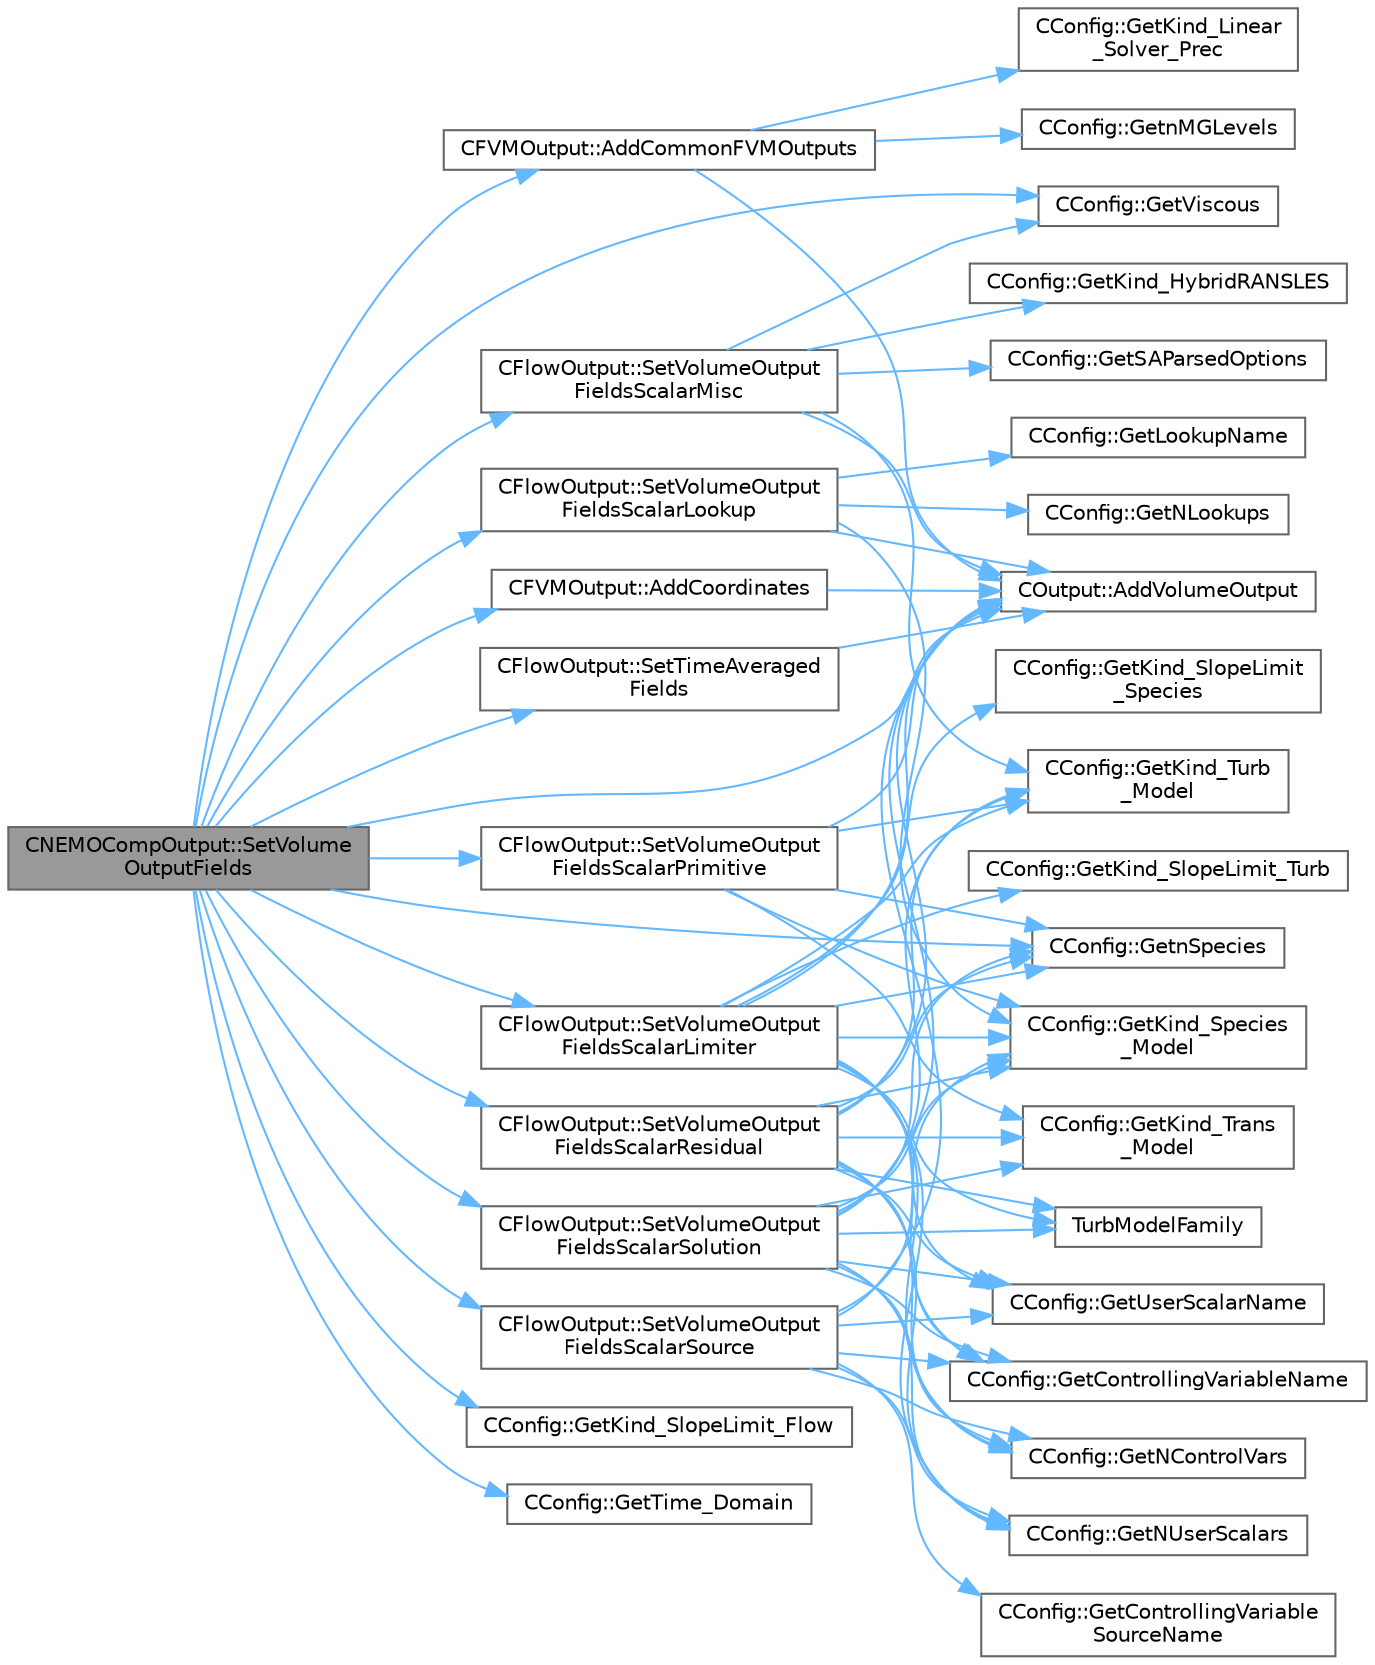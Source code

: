 digraph "CNEMOCompOutput::SetVolumeOutputFields"
{
 // LATEX_PDF_SIZE
  bgcolor="transparent";
  edge [fontname=Helvetica,fontsize=10,labelfontname=Helvetica,labelfontsize=10];
  node [fontname=Helvetica,fontsize=10,shape=box,height=0.2,width=0.4];
  rankdir="LR";
  Node1 [id="Node000001",label="CNEMOCompOutput::SetVolume\lOutputFields",height=0.2,width=0.4,color="gray40", fillcolor="grey60", style="filled", fontcolor="black",tooltip="Set the available volume output fields."];
  Node1 -> Node2 [id="edge1_Node000001_Node000002",color="steelblue1",style="solid",tooltip=" "];
  Node2 [id="Node000002",label="CFVMOutput::AddCommonFVMOutputs",height=0.2,width=0.4,color="grey40", fillcolor="white", style="filled",URL="$classCFVMOutput.html#a28f5b17959fcf517608df6cd6361c582",tooltip="Add common FVM outputs."];
  Node2 -> Node3 [id="edge2_Node000002_Node000003",color="steelblue1",style="solid",tooltip=" "];
  Node3 [id="Node000003",label="COutput::AddVolumeOutput",height=0.2,width=0.4,color="grey40", fillcolor="white", style="filled",URL="$classCOutput.html#a964554201e1364eaf81a462e9ada48e3",tooltip="Add a new field to the volume output."];
  Node2 -> Node4 [id="edge3_Node000002_Node000004",color="steelblue1",style="solid",tooltip=" "];
  Node4 [id="Node000004",label="CConfig::GetKind_Linear\l_Solver_Prec",height=0.2,width=0.4,color="grey40", fillcolor="white", style="filled",URL="$classCConfig.html#aa3e3027bc3231172777ee296694d5e63",tooltip="Get the kind of preconditioner for the implicit solver."];
  Node2 -> Node5 [id="edge4_Node000002_Node000005",color="steelblue1",style="solid",tooltip=" "];
  Node5 [id="Node000005",label="CConfig::GetnMGLevels",height=0.2,width=0.4,color="grey40", fillcolor="white", style="filled",URL="$classCConfig.html#a15a61a6f9a1d415c3509018f4916c5c1",tooltip="Get the number of multigrid levels."];
  Node1 -> Node6 [id="edge5_Node000001_Node000006",color="steelblue1",style="solid",tooltip=" "];
  Node6 [id="Node000006",label="CFVMOutput::AddCoordinates",height=0.2,width=0.4,color="grey40", fillcolor="white", style="filled",URL="$classCFVMOutput.html#a8365e28dd90797ad1a5ac3e7891540f1",tooltip="Add Coordinates to output."];
  Node6 -> Node3 [id="edge6_Node000006_Node000003",color="steelblue1",style="solid",tooltip=" "];
  Node1 -> Node3 [id="edge7_Node000001_Node000003",color="steelblue1",style="solid",tooltip=" "];
  Node1 -> Node7 [id="edge8_Node000001_Node000007",color="steelblue1",style="solid",tooltip=" "];
  Node7 [id="Node000007",label="CConfig::GetKind_SlopeLimit_Flow",height=0.2,width=0.4,color="grey40", fillcolor="white", style="filled",URL="$classCConfig.html#a31504bfdad401a8879a9e0a121320f96",tooltip="Get the method for limiting the spatial gradients."];
  Node1 -> Node8 [id="edge9_Node000001_Node000008",color="steelblue1",style="solid",tooltip=" "];
  Node8 [id="Node000008",label="CConfig::GetnSpecies",height=0.2,width=0.4,color="grey40", fillcolor="white", style="filled",URL="$classCConfig.html#acca4077dbb4f00718adc5e831b561927",tooltip="Provides the number of species present in the gas mixture."];
  Node1 -> Node9 [id="edge10_Node000001_Node000009",color="steelblue1",style="solid",tooltip=" "];
  Node9 [id="Node000009",label="CConfig::GetTime_Domain",height=0.2,width=0.4,color="grey40", fillcolor="white", style="filled",URL="$classCConfig.html#a85d2e3cf43b77c63642c40c235b853f3",tooltip="Check if the multizone problem is solved for time domain."];
  Node1 -> Node10 [id="edge11_Node000001_Node000010",color="steelblue1",style="solid",tooltip=" "];
  Node10 [id="Node000010",label="CConfig::GetViscous",height=0.2,width=0.4,color="grey40", fillcolor="white", style="filled",URL="$classCConfig.html#ad59acb5f80aaddccaa0f2f5bef3e3e78",tooltip="Determines if problem is viscous."];
  Node1 -> Node11 [id="edge12_Node000001_Node000011",color="steelblue1",style="solid",tooltip=" "];
  Node11 [id="Node000011",label="CFlowOutput::SetTimeAveraged\lFields",height=0.2,width=0.4,color="grey40", fillcolor="white", style="filled",URL="$classCFlowOutput.html#a337bda6eb412c241d72334f8bda344cc",tooltip="Set the time averaged output fields."];
  Node11 -> Node3 [id="edge13_Node000011_Node000003",color="steelblue1",style="solid",tooltip=" "];
  Node1 -> Node12 [id="edge14_Node000001_Node000012",color="steelblue1",style="solid",tooltip=" "];
  Node12 [id="Node000012",label="CFlowOutput::SetVolumeOutput\lFieldsScalarLimiter",height=0.2,width=0.4,color="grey40", fillcolor="white", style="filled",URL="$classCFlowOutput.html#a62e657eb6b3a699b833372b95dadc568",tooltip="Add scalar (turbulence/species) volume limiter fields for a point (FVMComp, FVMInc,..."];
  Node12 -> Node3 [id="edge15_Node000012_Node000003",color="steelblue1",style="solid",tooltip=" "];
  Node12 -> Node13 [id="edge16_Node000012_Node000013",color="steelblue1",style="solid",tooltip=" "];
  Node13 [id="Node000013",label="CConfig::GetControllingVariableName",height=0.2,width=0.4,color="grey40", fillcolor="white", style="filled",URL="$classCConfig.html#a3d287d567b7526d13c30b05da3e5b4a6",tooltip="Get the name of a specific controlling variable."];
  Node12 -> Node14 [id="edge17_Node000012_Node000014",color="steelblue1",style="solid",tooltip=" "];
  Node14 [id="Node000014",label="CConfig::GetKind_SlopeLimit\l_Species",height=0.2,width=0.4,color="grey40", fillcolor="white", style="filled",URL="$classCConfig.html#a8ed4ce568c77df39bb34eb8a38f0b492",tooltip="Get the method for limiting the spatial gradients."];
  Node12 -> Node15 [id="edge18_Node000012_Node000015",color="steelblue1",style="solid",tooltip=" "];
  Node15 [id="Node000015",label="CConfig::GetKind_SlopeLimit_Turb",height=0.2,width=0.4,color="grey40", fillcolor="white", style="filled",URL="$classCConfig.html#ae48c8f498b3a751dacaefc364ed4f122",tooltip="Get the method for limiting the spatial gradients."];
  Node12 -> Node16 [id="edge19_Node000012_Node000016",color="steelblue1",style="solid",tooltip=" "];
  Node16 [id="Node000016",label="CConfig::GetKind_Species\l_Model",height=0.2,width=0.4,color="grey40", fillcolor="white", style="filled",URL="$classCConfig.html#a7416428b6139fe85180e5e8d190506aa",tooltip="Get the kind of the species model."];
  Node12 -> Node17 [id="edge20_Node000012_Node000017",color="steelblue1",style="solid",tooltip=" "];
  Node17 [id="Node000017",label="CConfig::GetKind_Turb\l_Model",height=0.2,width=0.4,color="grey40", fillcolor="white", style="filled",URL="$classCConfig.html#a42cf888b42ce34079b2e3987bbf147dd",tooltip="Get the kind of the turbulence model."];
  Node12 -> Node18 [id="edge21_Node000012_Node000018",color="steelblue1",style="solid",tooltip=" "];
  Node18 [id="Node000018",label="CConfig::GetNControlVars",height=0.2,width=0.4,color="grey40", fillcolor="white", style="filled",URL="$classCConfig.html#a96acbe126b6987b1461ff7d3cdb44cca",tooltip="Get the number of control variables for flamelet model."];
  Node12 -> Node8 [id="edge22_Node000012_Node000008",color="steelblue1",style="solid",tooltip=" "];
  Node12 -> Node19 [id="edge23_Node000012_Node000019",color="steelblue1",style="solid",tooltip=" "];
  Node19 [id="Node000019",label="CConfig::GetNUserScalars",height=0.2,width=0.4,color="grey40", fillcolor="white", style="filled",URL="$classCConfig.html#ab6b78d2aa6b013cf2d93c62b2240a8cc",tooltip="Get the number of user scalars for flamelet model."];
  Node12 -> Node20 [id="edge24_Node000012_Node000020",color="steelblue1",style="solid",tooltip=" "];
  Node20 [id="Node000020",label="CConfig::GetUserScalarName",height=0.2,width=0.4,color="grey40", fillcolor="white", style="filled",URL="$classCConfig.html#a052c89683764dde2b1ecaa385a2f9ce4",tooltip="Get the name of the user scalar."];
  Node12 -> Node21 [id="edge25_Node000012_Node000021",color="steelblue1",style="solid",tooltip=" "];
  Node21 [id="Node000021",label="TurbModelFamily",height=0.2,width=0.4,color="grey40", fillcolor="white", style="filled",URL="$option__structure_8hpp.html#acee0f471c4a6420e3aea11c08e6bd980",tooltip="Associate turb models with their family."];
  Node1 -> Node22 [id="edge26_Node000001_Node000022",color="steelblue1",style="solid",tooltip=" "];
  Node22 [id="Node000022",label="CFlowOutput::SetVolumeOutput\lFieldsScalarLookup",height=0.2,width=0.4,color="grey40", fillcolor="white", style="filled",URL="$classCFlowOutput.html#ae5e51b1aa3061f6ae3917c9831b3c1fd",tooltip="Add flamelet volume lookup value fields for a point (FVMComp, FVMInc, FVMNEMO)."];
  Node22 -> Node3 [id="edge27_Node000022_Node000003",color="steelblue1",style="solid",tooltip=" "];
  Node22 -> Node16 [id="edge28_Node000022_Node000016",color="steelblue1",style="solid",tooltip=" "];
  Node22 -> Node23 [id="edge29_Node000022_Node000023",color="steelblue1",style="solid",tooltip=" "];
  Node23 [id="Node000023",label="CConfig::GetLookupName",height=0.2,width=0.4,color="grey40", fillcolor="white", style="filled",URL="$classCConfig.html#a4b2a16d3116ab7b85f2591a16ff61e9b",tooltip="Get the name of the variable that we want to retrieve from the lookup table."];
  Node22 -> Node24 [id="edge30_Node000022_Node000024",color="steelblue1",style="solid",tooltip=" "];
  Node24 [id="Node000024",label="CConfig::GetNLookups",height=0.2,width=0.4,color="grey40", fillcolor="white", style="filled",URL="$classCConfig.html#aef66ad5844622436a8ad90fc551323b7",tooltip="Get the number of transported scalars for combustion."];
  Node1 -> Node25 [id="edge31_Node000001_Node000025",color="steelblue1",style="solid",tooltip=" "];
  Node25 [id="Node000025",label="CFlowOutput::SetVolumeOutput\lFieldsScalarMisc",height=0.2,width=0.4,color="grey40", fillcolor="white", style="filled",URL="$classCFlowOutput.html#a46eda1fc101a3f4bb0123679b96a31f8",tooltip="Add miscellaneous scalar volume fields for a point (FVMComp, FVMInc, FVMNEMO)."];
  Node25 -> Node3 [id="edge32_Node000025_Node000003",color="steelblue1",style="solid",tooltip=" "];
  Node25 -> Node26 [id="edge33_Node000025_Node000026",color="steelblue1",style="solid",tooltip=" "];
  Node26 [id="Node000026",label="CConfig::GetKind_HybridRANSLES",height=0.2,width=0.4,color="grey40", fillcolor="white", style="filled",URL="$classCConfig.html#abfd9da622a435f924a30a08d349f304d",tooltip="Get the Kind of Hybrid RANS/LES."];
  Node25 -> Node17 [id="edge34_Node000025_Node000017",color="steelblue1",style="solid",tooltip=" "];
  Node25 -> Node27 [id="edge35_Node000025_Node000027",color="steelblue1",style="solid",tooltip=" "];
  Node27 [id="Node000027",label="CConfig::GetSAParsedOptions",height=0.2,width=0.4,color="grey40", fillcolor="white", style="filled",URL="$classCConfig.html#a66aa27cc745f1c7328987376dbd6788d",tooltip="Get parsed SA option data structure."];
  Node25 -> Node10 [id="edge36_Node000025_Node000010",color="steelblue1",style="solid",tooltip=" "];
  Node1 -> Node28 [id="edge37_Node000001_Node000028",color="steelblue1",style="solid",tooltip=" "];
  Node28 [id="Node000028",label="CFlowOutput::SetVolumeOutput\lFieldsScalarPrimitive",height=0.2,width=0.4,color="grey40", fillcolor="white", style="filled",URL="$classCFlowOutput.html#ab63c806d819aa7f34cbca661c86714bb",tooltip="Add scalar (turbulence/species) volume primitive fields for a point (FVMComp, FVMInc,..."];
  Node28 -> Node3 [id="edge38_Node000028_Node000003",color="steelblue1",style="solid",tooltip=" "];
  Node28 -> Node16 [id="edge39_Node000028_Node000016",color="steelblue1",style="solid",tooltip=" "];
  Node28 -> Node29 [id="edge40_Node000028_Node000029",color="steelblue1",style="solid",tooltip=" "];
  Node29 [id="Node000029",label="CConfig::GetKind_Trans\l_Model",height=0.2,width=0.4,color="grey40", fillcolor="white", style="filled",URL="$classCConfig.html#aa3491085ca1a0997d8fb58698bb64fb6",tooltip="Get the kind of the transition model."];
  Node28 -> Node17 [id="edge41_Node000028_Node000017",color="steelblue1",style="solid",tooltip=" "];
  Node28 -> Node8 [id="edge42_Node000028_Node000008",color="steelblue1",style="solid",tooltip=" "];
  Node1 -> Node30 [id="edge43_Node000001_Node000030",color="steelblue1",style="solid",tooltip=" "];
  Node30 [id="Node000030",label="CFlowOutput::SetVolumeOutput\lFieldsScalarResidual",height=0.2,width=0.4,color="grey40", fillcolor="white", style="filled",URL="$classCFlowOutput.html#a89a362c81c5d3f5a36a2c6a36791edd3",tooltip="Add scalar (turbulence/species) volume solution fields for a point (FVMComp, FVMInc,..."];
  Node30 -> Node3 [id="edge44_Node000030_Node000003",color="steelblue1",style="solid",tooltip=" "];
  Node30 -> Node13 [id="edge45_Node000030_Node000013",color="steelblue1",style="solid",tooltip=" "];
  Node30 -> Node16 [id="edge46_Node000030_Node000016",color="steelblue1",style="solid",tooltip=" "];
  Node30 -> Node29 [id="edge47_Node000030_Node000029",color="steelblue1",style="solid",tooltip=" "];
  Node30 -> Node17 [id="edge48_Node000030_Node000017",color="steelblue1",style="solid",tooltip=" "];
  Node30 -> Node18 [id="edge49_Node000030_Node000018",color="steelblue1",style="solid",tooltip=" "];
  Node30 -> Node8 [id="edge50_Node000030_Node000008",color="steelblue1",style="solid",tooltip=" "];
  Node30 -> Node19 [id="edge51_Node000030_Node000019",color="steelblue1",style="solid",tooltip=" "];
  Node30 -> Node20 [id="edge52_Node000030_Node000020",color="steelblue1",style="solid",tooltip=" "];
  Node30 -> Node21 [id="edge53_Node000030_Node000021",color="steelblue1",style="solid",tooltip=" "];
  Node1 -> Node31 [id="edge54_Node000001_Node000031",color="steelblue1",style="solid",tooltip=" "];
  Node31 [id="Node000031",label="CFlowOutput::SetVolumeOutput\lFieldsScalarSolution",height=0.2,width=0.4,color="grey40", fillcolor="white", style="filled",URL="$classCFlowOutput.html#a6cdcc12c511729d41e5a7a27625f9717",tooltip="Add scalar (turbulence/species) volume solution fields for a point (FVMComp, FVMInc,..."];
  Node31 -> Node3 [id="edge55_Node000031_Node000003",color="steelblue1",style="solid",tooltip=" "];
  Node31 -> Node13 [id="edge56_Node000031_Node000013",color="steelblue1",style="solid",tooltip=" "];
  Node31 -> Node16 [id="edge57_Node000031_Node000016",color="steelblue1",style="solid",tooltip=" "];
  Node31 -> Node29 [id="edge58_Node000031_Node000029",color="steelblue1",style="solid",tooltip=" "];
  Node31 -> Node17 [id="edge59_Node000031_Node000017",color="steelblue1",style="solid",tooltip=" "];
  Node31 -> Node18 [id="edge60_Node000031_Node000018",color="steelblue1",style="solid",tooltip=" "];
  Node31 -> Node8 [id="edge61_Node000031_Node000008",color="steelblue1",style="solid",tooltip=" "];
  Node31 -> Node19 [id="edge62_Node000031_Node000019",color="steelblue1",style="solid",tooltip=" "];
  Node31 -> Node20 [id="edge63_Node000031_Node000020",color="steelblue1",style="solid",tooltip=" "];
  Node31 -> Node21 [id="edge64_Node000031_Node000021",color="steelblue1",style="solid",tooltip=" "];
  Node1 -> Node32 [id="edge65_Node000001_Node000032",color="steelblue1",style="solid",tooltip=" "];
  Node32 [id="Node000032",label="CFlowOutput::SetVolumeOutput\lFieldsScalarSource",height=0.2,width=0.4,color="grey40", fillcolor="white", style="filled",URL="$classCFlowOutput.html#ab332c004fff5f28b824a6f0d32251480",tooltip="Add flamelet volume source term fields for a point (FVMComp, FVMInc, FVMNEMO)."];
  Node32 -> Node3 [id="edge66_Node000032_Node000003",color="steelblue1",style="solid",tooltip=" "];
  Node32 -> Node13 [id="edge67_Node000032_Node000013",color="steelblue1",style="solid",tooltip=" "];
  Node32 -> Node33 [id="edge68_Node000032_Node000033",color="steelblue1",style="solid",tooltip=" "];
  Node33 [id="Node000033",label="CConfig::GetControllingVariable\lSourceName",height=0.2,width=0.4,color="grey40", fillcolor="white", style="filled",URL="$classCConfig.html#a893985a1647a55846912e1941f03a9a6",tooltip="Get the name of the source term variable for a specific controlling variable."];
  Node32 -> Node16 [id="edge69_Node000032_Node000016",color="steelblue1",style="solid",tooltip=" "];
  Node32 -> Node18 [id="edge70_Node000032_Node000018",color="steelblue1",style="solid",tooltip=" "];
  Node32 -> Node19 [id="edge71_Node000032_Node000019",color="steelblue1",style="solid",tooltip=" "];
  Node32 -> Node20 [id="edge72_Node000032_Node000020",color="steelblue1",style="solid",tooltip=" "];
}
